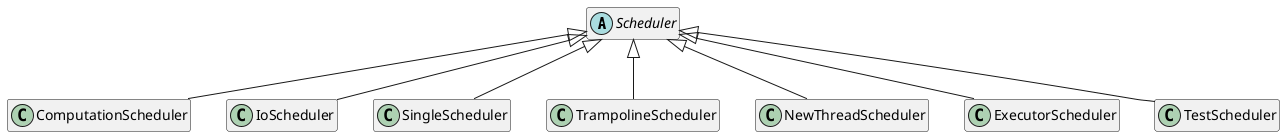 @startuml

abstract class Scheduler

Scheduler <|-- ComputationScheduler
Scheduler <|-- IoScheduler
Scheduler <|-- SingleScheduler
Scheduler <|-- TrampolineScheduler
Scheduler <|-- NewThreadScheduler
Scheduler <|-- ExecutorScheduler
Scheduler <|-- TestScheduler

hide members
@enduml
